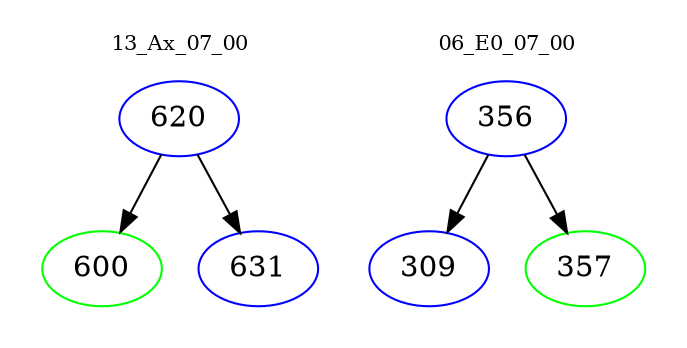 digraph{
subgraph cluster_0 {
color = white
label = "13_Ax_07_00";
fontsize=10;
T0_620 [label="620", color="blue"]
T0_620 -> T0_600 [color="black"]
T0_600 [label="600", color="green"]
T0_620 -> T0_631 [color="black"]
T0_631 [label="631", color="blue"]
}
subgraph cluster_1 {
color = white
label = "06_E0_07_00";
fontsize=10;
T1_356 [label="356", color="blue"]
T1_356 -> T1_309 [color="black"]
T1_309 [label="309", color="blue"]
T1_356 -> T1_357 [color="black"]
T1_357 [label="357", color="green"]
}
}
